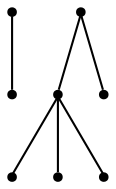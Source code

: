 graph {
  node [shape=point,comment="{\"directed\":false,\"doi\":\"10.1007/978-3-319-50106-2_27\",\"figure\":\"2 (7)\"}"]

  v0 [pos="565.2483821245073,2243.4394121130417"]
  v1 [pos="734.9796040584343,2209.492769838129"]
  v2 [pos="576.5626692854953,2209.492769838129"]
  v3 [pos="655.7711366719649,2345.2772405457135"]
  v4 [pos="655.7711366719648,2164.229753498946"]
  v5 [pos="621.8240783534329,2254.7556590020345"]
  v6 [pos="621.8240783534329,2277.3860543879546"]
  v7 [pos="599.1954404430394,2152.9154778267425"]

  v0 -- v7 [id="-1",pos="565.2483821245073,2243.4394121130417 583.9930394819131,2243.437313720975 599.191307195889,2228.2391050965307 599.191307195889,2209.490671446062 599.1954404430394,2152.9154778267425 599.1954404430394,2152.9154778267425 599.1954404430394,2152.9154778267425"]
  v1 -- v2 [id="-2",pos="734.9796040584343,2209.492769838129 576.5626692854953,2209.492769838129 576.5626692854953,2209.492769838129 576.5626692854953,2209.492769838129"]
  v1 -- v5 [id="-3",pos="734.9796040584343,2209.492769838129 667.0854238329529,2254.7556590020345 667.0854238329529,2254.7556590020345 667.0854238329529,2254.7556590020345 621.8240783534329,2254.7556590020345 621.8240783534329,2254.7556590020345 621.8240783534329,2254.7556590020345"]
  v1 -- v6 [id="-4",pos="734.9796040584343,2209.492769838129 667.0854238329529,2277.383955995888 667.0854238329529,2277.383955995888 667.0854238329529,2277.383955995888 621.8240783534329,2277.3860543879546 621.8240783534329,2277.3860543879546 621.8240783534329,2277.3860543879546"]
  v3 -- v4 [id="-5",pos="655.7711366719649,2345.2772405457135 655.7711366719648,2164.229753498946 655.7711366719648,2164.229753498946 655.7711366719648,2164.229753498946"]
  v3 -- v1 [id="-6",pos="655.7711366719649,2345.2772405457135 734.9796040584343,2209.492769838129 734.9796040584343,2209.492769838129 734.9796040584343,2209.492769838129"]
}